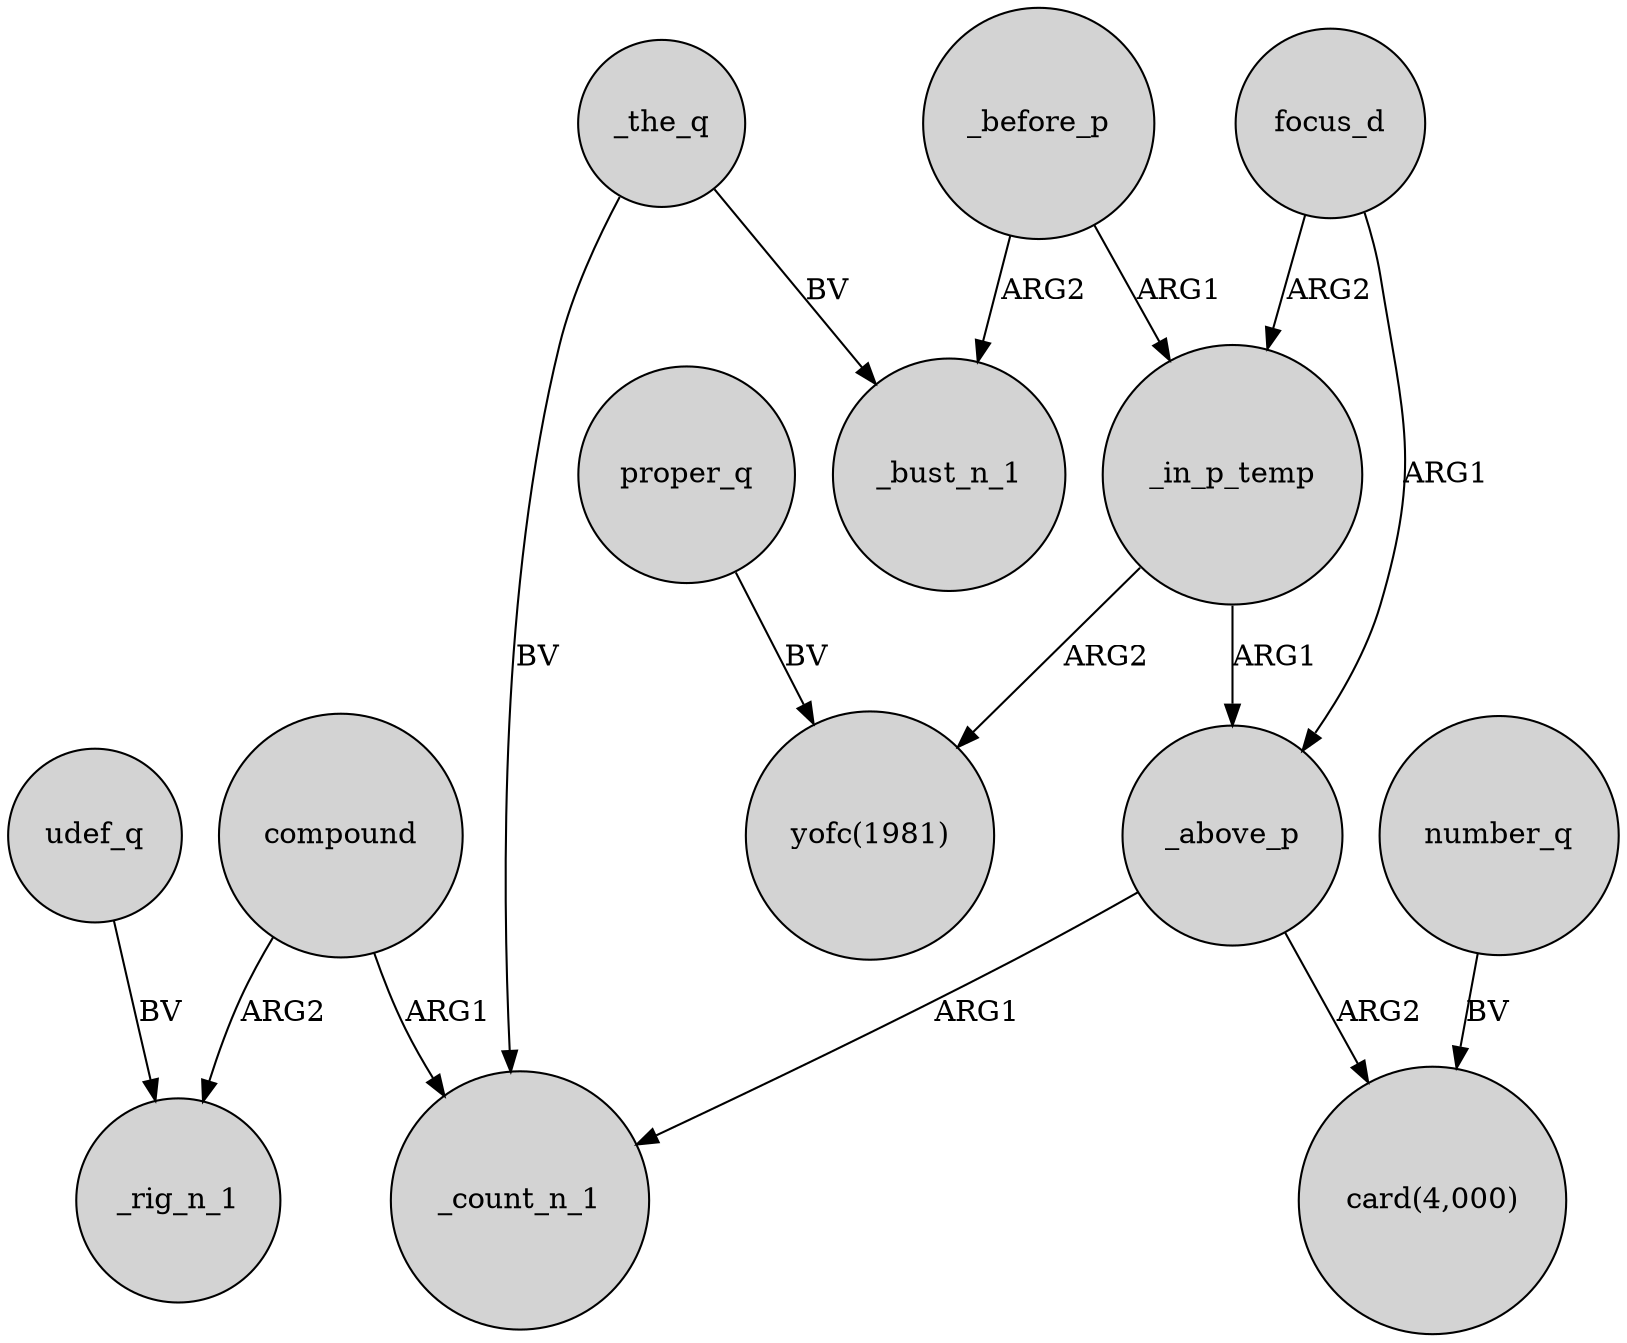 digraph {
	node [shape=circle style=filled]
	proper_q -> "yofc(1981)" [label=BV]
	compound -> _count_n_1 [label=ARG1]
	_above_p -> "card(4,000)" [label=ARG2]
	focus_d -> _in_p_temp [label=ARG2]
	udef_q -> _rig_n_1 [label=BV]
	compound -> _rig_n_1 [label=ARG2]
	_before_p -> _in_p_temp [label=ARG1]
	_above_p -> _count_n_1 [label=ARG1]
	number_q -> "card(4,000)" [label=BV]
	_the_q -> _bust_n_1 [label=BV]
	_before_p -> _bust_n_1 [label=ARG2]
	focus_d -> _above_p [label=ARG1]
	_in_p_temp -> _above_p [label=ARG1]
	_the_q -> _count_n_1 [label=BV]
	_in_p_temp -> "yofc(1981)" [label=ARG2]
}
